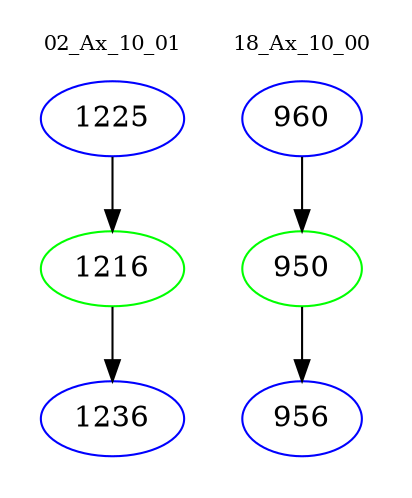 digraph{
subgraph cluster_0 {
color = white
label = "02_Ax_10_01";
fontsize=10;
T0_1225 [label="1225", color="blue"]
T0_1225 -> T0_1216 [color="black"]
T0_1216 [label="1216", color="green"]
T0_1216 -> T0_1236 [color="black"]
T0_1236 [label="1236", color="blue"]
}
subgraph cluster_1 {
color = white
label = "18_Ax_10_00";
fontsize=10;
T1_960 [label="960", color="blue"]
T1_960 -> T1_950 [color="black"]
T1_950 [label="950", color="green"]
T1_950 -> T1_956 [color="black"]
T1_956 [label="956", color="blue"]
}
}
